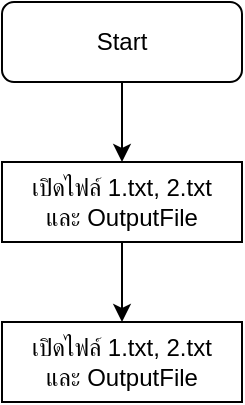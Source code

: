 <mxfile version="27.0.9">
  <diagram name="Page-1" id="AcW_P78Xfz2Vmk0OPehk">
    <mxGraphModel dx="186" dy="333" grid="1" gridSize="10" guides="1" tooltips="1" connect="1" arrows="1" fold="1" page="1" pageScale="1" pageWidth="1600" pageHeight="900" math="0" shadow="0">
      <root>
        <mxCell id="0" />
        <mxCell id="1" parent="0" />
        <mxCell id="pKQ1DFMtgbmYqmVptr8--3" value="" style="edgeStyle=orthogonalEdgeStyle;rounded=0;orthogonalLoop=1;jettySize=auto;html=1;" edge="1" parent="1" source="pKQ1DFMtgbmYqmVptr8--1" target="pKQ1DFMtgbmYqmVptr8--2">
          <mxGeometry relative="1" as="geometry" />
        </mxCell>
        <mxCell id="pKQ1DFMtgbmYqmVptr8--1" value="Start" style="rounded=1;whiteSpace=wrap;html=1;" vertex="1" parent="1">
          <mxGeometry x="160" y="240" width="120" height="40" as="geometry" />
        </mxCell>
        <mxCell id="pKQ1DFMtgbmYqmVptr8--5" value="" style="edgeStyle=orthogonalEdgeStyle;rounded=0;orthogonalLoop=1;jettySize=auto;html=1;" edge="1" parent="1" source="pKQ1DFMtgbmYqmVptr8--2" target="pKQ1DFMtgbmYqmVptr8--4">
          <mxGeometry relative="1" as="geometry" />
        </mxCell>
        <mxCell id="pKQ1DFMtgbmYqmVptr8--2" value="เปิดไฟล์ 1.txt, 2.txt&lt;div&gt;และ OutputFile&lt;/div&gt;" style="rounded=0;whiteSpace=wrap;html=1;" vertex="1" parent="1">
          <mxGeometry x="160" y="320" width="120" height="40" as="geometry" />
        </mxCell>
        <mxCell id="pKQ1DFMtgbmYqmVptr8--4" value="เปิดไฟล์ 1.txt, 2.txt&lt;div&gt;และ OutputFile&lt;/div&gt;" style="rounded=0;whiteSpace=wrap;html=1;" vertex="1" parent="1">
          <mxGeometry x="160" y="400" width="120" height="40" as="geometry" />
        </mxCell>
      </root>
    </mxGraphModel>
  </diagram>
</mxfile>
